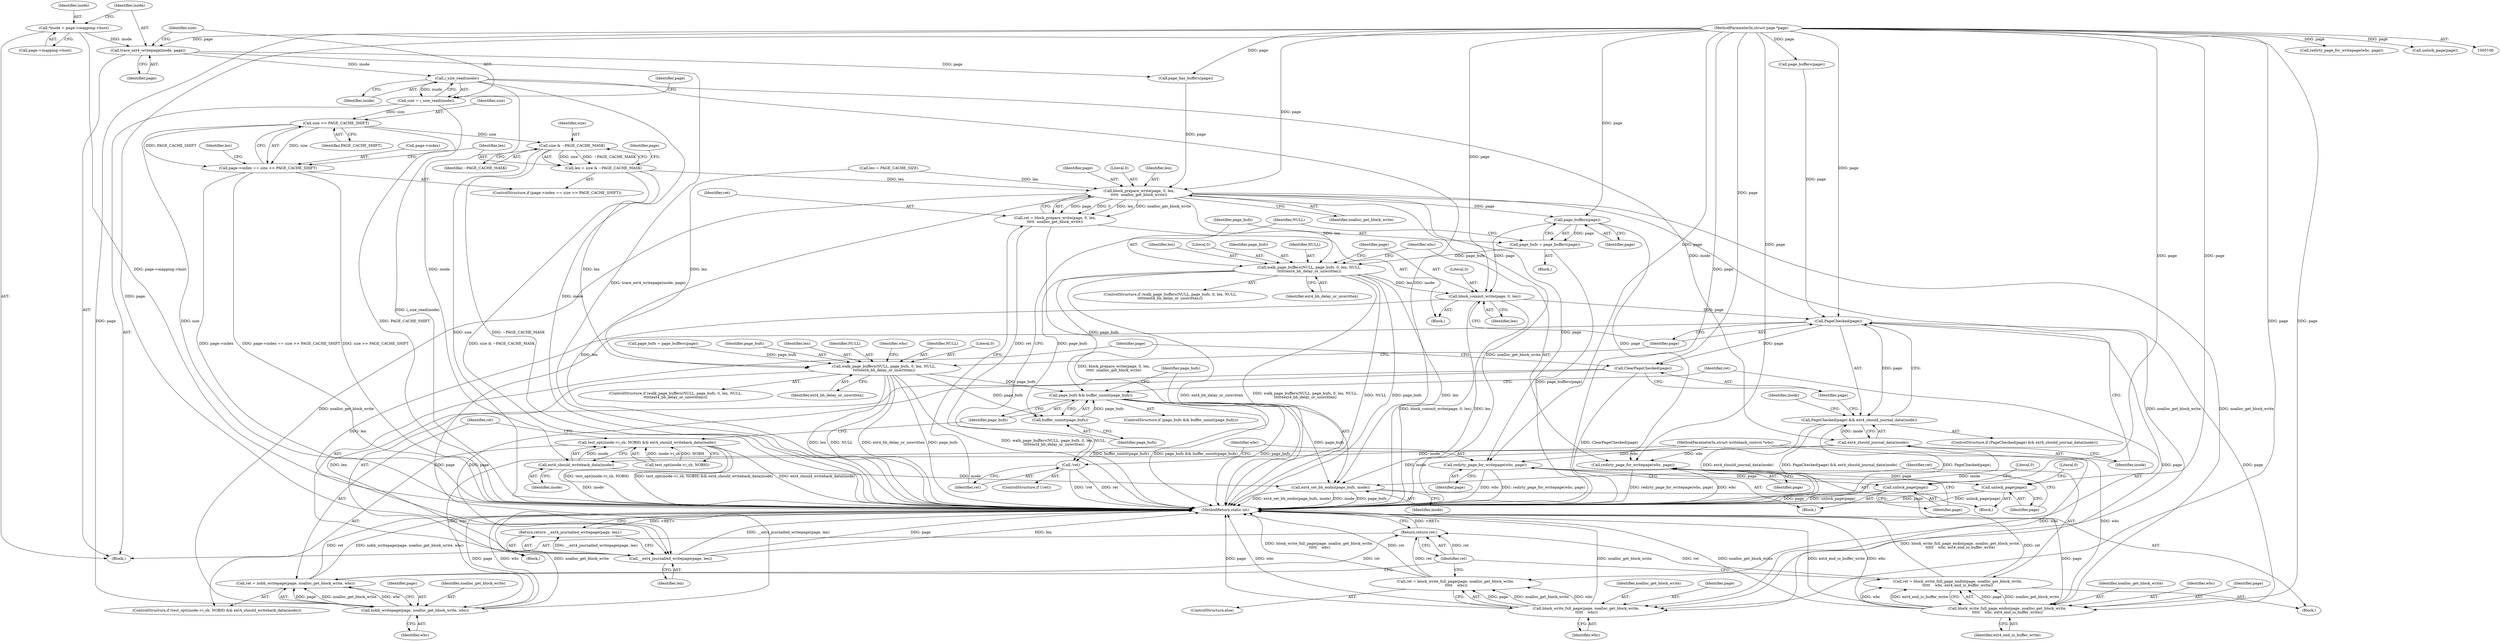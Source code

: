 digraph "0_linux_744692dc059845b2a3022119871846e74d4f6e11_12@API" {
"1000133" [label="(Call,i_size_read(inode))"];
"1000128" [label="(Call,trace_ext4_writepage(inode, page))"];
"1000121" [label="(Call,*inode = page->mapping->host)"];
"1000107" [label="(MethodParameterIn,struct page *page)"];
"1000131" [label="(Call,size = i_size_read(inode))"];
"1000140" [label="(Call,size >> PAGE_CACHE_SHIFT)"];
"1000136" [label="(Call,page->index == size >> PAGE_CACHE_SHIFT)"];
"1000145" [label="(Call,size & ~PAGE_CACHE_MASK)"];
"1000143" [label="(Call,len = size & ~PAGE_CACHE_MASK)"];
"1000161" [label="(Call,walk_page_buffers(NULL, page_bufs, 0, len, NULL,\n\t\t\t\t\text4_bh_delay_or_unwritten))"];
"1000232" [label="(Call,__ext4_journalled_writepage(page, len))"];
"1000231" [label="(Return,return __ext4_journalled_writepage(page, len);)"];
"1000252" [label="(Call,page_bufs && buffer_uninit(page_bufs))"];
"1000257" [label="(Call,ext4_set_bh_endio(page_bufs, inode))"];
"1000254" [label="(Call,buffer_uninit(page_bufs))"];
"1000180" [label="(Call,block_prepare_write(page, 0, len,\n\t\t\t\t\t  noalloc_get_block_write))"];
"1000178" [label="(Call,ret = block_prepare_write(page, 0, len,\n\t\t\t\t\t  noalloc_get_block_write))"];
"1000186" [label="(Call,!ret)"];
"1000191" [label="(Call,page_buffers(page))"];
"1000189" [label="(Call,page_bufs = page_buffers(page))"];
"1000194" [label="(Call,walk_page_buffers(NULL, page_bufs, 0, len, NULL,\n\t\t\t\t\t\text4_bh_delay_or_unwritten))"];
"1000218" [label="(Call,block_commit_write(page, 0, len))"];
"1000224" [label="(Call,PageChecked(page))"];
"1000223" [label="(Call,PageChecked(page) && ext4_should_journal_data(inode))"];
"1000229" [label="(Call,ClearPageChecked(page))"];
"1000246" [label="(Call,nobh_writepage(page, noalloc_get_block_write, wbc))"];
"1000244" [label="(Call,ret = nobh_writepage(page, noalloc_get_block_write, wbc))"];
"1000274" [label="(Return,return ret;)"];
"1000262" [label="(Call,block_write_full_page_endio(page, noalloc_get_block_write,\n\t\t\t\t\t    wbc, ext4_end_io_buffer_write))"];
"1000260" [label="(Call,ret = block_write_full_page_endio(page, noalloc_get_block_write,\n\t\t\t\t\t    wbc, ext4_end_io_buffer_write))"];
"1000270" [label="(Call,block_write_full_page(page, noalloc_get_block_write,\n \t\t\t\t\t    wbc))"];
"1000268" [label="(Call,ret = block_write_full_page(page, noalloc_get_block_write,\n \t\t\t\t\t    wbc))"];
"1000202" [label="(Call,redirty_page_for_writepage(wbc, page))"];
"1000205" [label="(Call,unlock_page(page))"];
"1000211" [label="(Call,redirty_page_for_writepage(wbc, page))"];
"1000214" [label="(Call,unlock_page(page))"];
"1000226" [label="(Call,ext4_should_journal_data(inode))"];
"1000242" [label="(Call,ext4_should_writeback_data(inode))"];
"1000236" [label="(Call,test_opt(inode->i_sb, NOBH) && ext4_should_writeback_data(inode))"];
"1000232" [label="(Call,__ext4_journalled_writepage(page, len))"];
"1000230" [label="(Identifier,page)"];
"1000181" [label="(Identifier,page)"];
"1000177" [label="(Block,)"];
"1000217" [label="(Literal,0)"];
"1000272" [label="(Identifier,noalloc_get_block_write)"];
"1000201" [label="(Block,)"];
"1000135" [label="(ControlStructure,if (page->index == size >> PAGE_CACHE_SHIFT))"];
"1000149" [label="(Call,len = PAGE_CACHE_SIZE)"];
"1000268" [label="(Call,ret = block_write_full_page(page, noalloc_get_block_write,\n \t\t\t\t\t    wbc))"];
"1000206" [label="(Identifier,page)"];
"1000264" [label="(Identifier,noalloc_get_block_write)"];
"1000234" [label="(Identifier,len)"];
"1000182" [label="(Literal,0)"];
"1000262" [label="(Call,block_write_full_page_endio(page, noalloc_get_block_write,\n\t\t\t\t\t    wbc, ext4_end_io_buffer_write))"];
"1000131" [label="(Call,size = i_size_read(inode))"];
"1000259" [label="(Identifier,inode)"];
"1000211" [label="(Call,redirty_page_for_writepage(wbc, page))"];
"1000253" [label="(Identifier,page_bufs)"];
"1000248" [label="(Identifier,noalloc_get_block_write)"];
"1000221" [label="(Identifier,len)"];
"1000219" [label="(Identifier,page)"];
"1000158" [label="(Call,page_buffers(page))"];
"1000199" [label="(Identifier,NULL)"];
"1000132" [label="(Identifier,size)"];
"1000239" [label="(Identifier,inode)"];
"1000183" [label="(Identifier,len)"];
"1000204" [label="(Identifier,page)"];
"1000184" [label="(Identifier,noalloc_get_block_write)"];
"1000161" [label="(Call,walk_page_buffers(NULL, page_bufs, 0, len, NULL,\n\t\t\t\t\text4_bh_delay_or_unwritten))"];
"1000144" [label="(Identifier,len)"];
"1000146" [label="(Identifier,size)"];
"1000178" [label="(Call,ret = block_prepare_write(page, 0, len,\n\t\t\t\t\t  noalloc_get_block_write))"];
"1000226" [label="(Call,ext4_should_journal_data(inode))"];
"1000245" [label="(Identifier,ret)"];
"1000243" [label="(Identifier,inode)"];
"1000196" [label="(Identifier,page_bufs)"];
"1000233" [label="(Identifier,page)"];
"1000203" [label="(Identifier,wbc)"];
"1000255" [label="(Identifier,page_bufs)"];
"1000187" [label="(Identifier,ret)"];
"1000269" [label="(Identifier,ret)"];
"1000228" [label="(Block,)"];
"1000225" [label="(Identifier,page)"];
"1000265" [label="(Identifier,wbc)"];
"1000190" [label="(Identifier,page_bufs)"];
"1000251" [label="(ControlStructure,if (page_bufs && buffer_uninit(page_bufs)))"];
"1000258" [label="(Identifier,page_bufs)"];
"1000160" [label="(ControlStructure,if (walk_page_buffers(NULL, page_bufs, 0, len, NULL,\n\t\t\t\t\text4_bh_delay_or_unwritten)))"];
"1000166" [label="(Identifier,NULL)"];
"1000129" [label="(Identifier,inode)"];
"1000153" [label="(Call,page_has_buffers(page))"];
"1000167" [label="(Identifier,ext4_bh_delay_or_unwritten)"];
"1000223" [label="(Call,PageChecked(page) && ext4_should_journal_data(inode))"];
"1000130" [label="(Identifier,page)"];
"1000235" [label="(ControlStructure,if (test_opt(inode->i_sb, NOBH) && ext4_should_writeback_data(inode)))"];
"1000170" [label="(Identifier,wbc)"];
"1000242" [label="(Call,ext4_should_writeback_data(inode))"];
"1000215" [label="(Identifier,page)"];
"1000107" [label="(MethodParameterIn,struct page *page)"];
"1000188" [label="(Block,)"];
"1000180" [label="(Call,block_prepare_write(page, 0, len,\n\t\t\t\t\t  noalloc_get_block_write))"];
"1000236" [label="(Call,test_opt(inode->i_sb, NOBH) && ext4_should_writeback_data(inode))"];
"1000208" [label="(Literal,0)"];
"1000133" [label="(Call,i_size_read(inode))"];
"1000185" [label="(ControlStructure,if (!ret))"];
"1000275" [label="(Identifier,ret)"];
"1000252" [label="(Call,page_bufs && buffer_uninit(page_bufs))"];
"1000218" [label="(Call,block_commit_write(page, 0, len))"];
"1000109" [label="(Block,)"];
"1000154" [label="(Identifier,page)"];
"1000267" [label="(ControlStructure,else)"];
"1000193" [label="(ControlStructure,if (walk_page_buffers(NULL, page_bufs, 0, len, NULL,\n\t\t\t\t\t\text4_bh_delay_or_unwritten)))"];
"1000136" [label="(Call,page->index == size >> PAGE_CACHE_SHIFT)"];
"1000263" [label="(Identifier,page)"];
"1000213" [label="(Identifier,page)"];
"1000145" [label="(Call,size & ~PAGE_CACHE_MASK)"];
"1000137" [label="(Call,page->index)"];
"1000123" [label="(Call,page->mapping->host)"];
"1000200" [label="(Identifier,ext4_bh_delay_or_unwritten)"];
"1000162" [label="(Identifier,NULL)"];
"1000210" [label="(Block,)"];
"1000261" [label="(Identifier,ret)"];
"1000276" [label="(MethodReturn,static int)"];
"1000212" [label="(Identifier,wbc)"];
"1000220" [label="(Literal,0)"];
"1000164" [label="(Literal,0)"];
"1000273" [label="(Identifier,wbc)"];
"1000147" [label="(Identifier,~PAGE_CACHE_MASK)"];
"1000195" [label="(Identifier,NULL)"];
"1000205" [label="(Call,unlock_page(page))"];
"1000247" [label="(Identifier,page)"];
"1000140" [label="(Call,size >> PAGE_CACHE_SHIFT)"];
"1000192" [label="(Identifier,page)"];
"1000179" [label="(Identifier,ret)"];
"1000271" [label="(Identifier,page)"];
"1000169" [label="(Call,redirty_page_for_writepage(wbc, page))"];
"1000222" [label="(ControlStructure,if (PageChecked(page) && ext4_should_journal_data(inode)))"];
"1000134" [label="(Identifier,inode)"];
"1000194" [label="(Call,walk_page_buffers(NULL, page_bufs, 0, len, NULL,\n\t\t\t\t\t\text4_bh_delay_or_unwritten))"];
"1000128" [label="(Call,trace_ext4_writepage(inode, page))"];
"1000227" [label="(Identifier,inode)"];
"1000260" [label="(Call,ret = block_write_full_page_endio(page, noalloc_get_block_write,\n\t\t\t\t\t    wbc, ext4_end_io_buffer_write))"];
"1000224" [label="(Call,PageChecked(page))"];
"1000186" [label="(Call,!ret)"];
"1000138" [label="(Identifier,page)"];
"1000256" [label="(Block,)"];
"1000156" [label="(Call,page_bufs = page_buffers(page))"];
"1000237" [label="(Call,test_opt(inode->i_sb, NOBH))"];
"1000121" [label="(Call,*inode = page->mapping->host)"];
"1000270" [label="(Call,block_write_full_page(page, noalloc_get_block_write,\n \t\t\t\t\t    wbc))"];
"1000202" [label="(Call,redirty_page_for_writepage(wbc, page))"];
"1000172" [label="(Call,unlock_page(page))"];
"1000246" [label="(Call,nobh_writepage(page, noalloc_get_block_write, wbc))"];
"1000198" [label="(Identifier,len)"];
"1000122" [label="(Identifier,inode)"];
"1000141" [label="(Identifier,size)"];
"1000163" [label="(Identifier,page_bufs)"];
"1000244" [label="(Call,ret = nobh_writepage(page, noalloc_get_block_write, wbc))"];
"1000257" [label="(Call,ext4_set_bh_endio(page_bufs, inode))"];
"1000197" [label="(Literal,0)"];
"1000231" [label="(Return,return __ext4_journalled_writepage(page, len);)"];
"1000214" [label="(Call,unlock_page(page))"];
"1000189" [label="(Call,page_bufs = page_buffers(page))"];
"1000266" [label="(Identifier,ext4_end_io_buffer_write)"];
"1000142" [label="(Identifier,PAGE_CACHE_SHIFT)"];
"1000229" [label="(Call,ClearPageChecked(page))"];
"1000143" [label="(Call,len = size & ~PAGE_CACHE_MASK)"];
"1000249" [label="(Identifier,wbc)"];
"1000165" [label="(Identifier,len)"];
"1000108" [label="(MethodParameterIn,struct writeback_control *wbc)"];
"1000150" [label="(Identifier,len)"];
"1000254" [label="(Call,buffer_uninit(page_bufs))"];
"1000274" [label="(Return,return ret;)"];
"1000191" [label="(Call,page_buffers(page))"];
"1000133" -> "1000131"  [label="AST: "];
"1000133" -> "1000134"  [label="CFG: "];
"1000134" -> "1000133"  [label="AST: "];
"1000131" -> "1000133"  [label="CFG: "];
"1000133" -> "1000276"  [label="DDG: inode"];
"1000133" -> "1000131"  [label="DDG: inode"];
"1000128" -> "1000133"  [label="DDG: inode"];
"1000133" -> "1000226"  [label="DDG: inode"];
"1000133" -> "1000242"  [label="DDG: inode"];
"1000133" -> "1000257"  [label="DDG: inode"];
"1000128" -> "1000109"  [label="AST: "];
"1000128" -> "1000130"  [label="CFG: "];
"1000129" -> "1000128"  [label="AST: "];
"1000130" -> "1000128"  [label="AST: "];
"1000132" -> "1000128"  [label="CFG: "];
"1000128" -> "1000276"  [label="DDG: trace_ext4_writepage(inode, page)"];
"1000121" -> "1000128"  [label="DDG: inode"];
"1000107" -> "1000128"  [label="DDG: page"];
"1000128" -> "1000153"  [label="DDG: page"];
"1000121" -> "1000109"  [label="AST: "];
"1000121" -> "1000123"  [label="CFG: "];
"1000122" -> "1000121"  [label="AST: "];
"1000123" -> "1000121"  [label="AST: "];
"1000129" -> "1000121"  [label="CFG: "];
"1000121" -> "1000276"  [label="DDG: page->mapping->host"];
"1000107" -> "1000106"  [label="AST: "];
"1000107" -> "1000276"  [label="DDG: page"];
"1000107" -> "1000153"  [label="DDG: page"];
"1000107" -> "1000158"  [label="DDG: page"];
"1000107" -> "1000169"  [label="DDG: page"];
"1000107" -> "1000172"  [label="DDG: page"];
"1000107" -> "1000180"  [label="DDG: page"];
"1000107" -> "1000191"  [label="DDG: page"];
"1000107" -> "1000202"  [label="DDG: page"];
"1000107" -> "1000205"  [label="DDG: page"];
"1000107" -> "1000211"  [label="DDG: page"];
"1000107" -> "1000214"  [label="DDG: page"];
"1000107" -> "1000218"  [label="DDG: page"];
"1000107" -> "1000224"  [label="DDG: page"];
"1000107" -> "1000229"  [label="DDG: page"];
"1000107" -> "1000232"  [label="DDG: page"];
"1000107" -> "1000246"  [label="DDG: page"];
"1000107" -> "1000262"  [label="DDG: page"];
"1000107" -> "1000270"  [label="DDG: page"];
"1000131" -> "1000109"  [label="AST: "];
"1000132" -> "1000131"  [label="AST: "];
"1000138" -> "1000131"  [label="CFG: "];
"1000131" -> "1000276"  [label="DDG: i_size_read(inode)"];
"1000131" -> "1000140"  [label="DDG: size"];
"1000140" -> "1000136"  [label="AST: "];
"1000140" -> "1000142"  [label="CFG: "];
"1000141" -> "1000140"  [label="AST: "];
"1000142" -> "1000140"  [label="AST: "];
"1000136" -> "1000140"  [label="CFG: "];
"1000140" -> "1000276"  [label="DDG: PAGE_CACHE_SHIFT"];
"1000140" -> "1000276"  [label="DDG: size"];
"1000140" -> "1000136"  [label="DDG: size"];
"1000140" -> "1000136"  [label="DDG: PAGE_CACHE_SHIFT"];
"1000140" -> "1000145"  [label="DDG: size"];
"1000136" -> "1000135"  [label="AST: "];
"1000137" -> "1000136"  [label="AST: "];
"1000144" -> "1000136"  [label="CFG: "];
"1000150" -> "1000136"  [label="CFG: "];
"1000136" -> "1000276"  [label="DDG: size >> PAGE_CACHE_SHIFT"];
"1000136" -> "1000276"  [label="DDG: page->index == size >> PAGE_CACHE_SHIFT"];
"1000136" -> "1000276"  [label="DDG: page->index"];
"1000145" -> "1000143"  [label="AST: "];
"1000145" -> "1000147"  [label="CFG: "];
"1000146" -> "1000145"  [label="AST: "];
"1000147" -> "1000145"  [label="AST: "];
"1000143" -> "1000145"  [label="CFG: "];
"1000145" -> "1000276"  [label="DDG: size"];
"1000145" -> "1000276"  [label="DDG: ~PAGE_CACHE_MASK"];
"1000145" -> "1000143"  [label="DDG: size"];
"1000145" -> "1000143"  [label="DDG: ~PAGE_CACHE_MASK"];
"1000143" -> "1000135"  [label="AST: "];
"1000144" -> "1000143"  [label="AST: "];
"1000154" -> "1000143"  [label="CFG: "];
"1000143" -> "1000276"  [label="DDG: size & ~PAGE_CACHE_MASK"];
"1000143" -> "1000161"  [label="DDG: len"];
"1000143" -> "1000180"  [label="DDG: len"];
"1000161" -> "1000160"  [label="AST: "];
"1000161" -> "1000167"  [label="CFG: "];
"1000162" -> "1000161"  [label="AST: "];
"1000163" -> "1000161"  [label="AST: "];
"1000164" -> "1000161"  [label="AST: "];
"1000165" -> "1000161"  [label="AST: "];
"1000166" -> "1000161"  [label="AST: "];
"1000167" -> "1000161"  [label="AST: "];
"1000170" -> "1000161"  [label="CFG: "];
"1000225" -> "1000161"  [label="CFG: "];
"1000161" -> "1000276"  [label="DDG: NULL"];
"1000161" -> "1000276"  [label="DDG: ext4_bh_delay_or_unwritten"];
"1000161" -> "1000276"  [label="DDG: page_bufs"];
"1000161" -> "1000276"  [label="DDG: walk_page_buffers(NULL, page_bufs, 0, len, NULL,\n\t\t\t\t\text4_bh_delay_or_unwritten)"];
"1000161" -> "1000276"  [label="DDG: len"];
"1000156" -> "1000161"  [label="DDG: page_bufs"];
"1000149" -> "1000161"  [label="DDG: len"];
"1000161" -> "1000232"  [label="DDG: len"];
"1000161" -> "1000252"  [label="DDG: page_bufs"];
"1000161" -> "1000254"  [label="DDG: page_bufs"];
"1000232" -> "1000231"  [label="AST: "];
"1000232" -> "1000234"  [label="CFG: "];
"1000233" -> "1000232"  [label="AST: "];
"1000234" -> "1000232"  [label="AST: "];
"1000231" -> "1000232"  [label="CFG: "];
"1000232" -> "1000276"  [label="DDG: page"];
"1000232" -> "1000276"  [label="DDG: __ext4_journalled_writepage(page, len)"];
"1000232" -> "1000276"  [label="DDG: len"];
"1000232" -> "1000231"  [label="DDG: __ext4_journalled_writepage(page, len)"];
"1000229" -> "1000232"  [label="DDG: page"];
"1000218" -> "1000232"  [label="DDG: len"];
"1000231" -> "1000228"  [label="AST: "];
"1000276" -> "1000231"  [label="CFG: "];
"1000231" -> "1000276"  [label="DDG: <RET>"];
"1000252" -> "1000251"  [label="AST: "];
"1000252" -> "1000253"  [label="CFG: "];
"1000252" -> "1000254"  [label="CFG: "];
"1000253" -> "1000252"  [label="AST: "];
"1000254" -> "1000252"  [label="AST: "];
"1000258" -> "1000252"  [label="CFG: "];
"1000269" -> "1000252"  [label="CFG: "];
"1000252" -> "1000276"  [label="DDG: page_bufs"];
"1000252" -> "1000276"  [label="DDG: buffer_uninit(page_bufs)"];
"1000252" -> "1000276"  [label="DDG: page_bufs && buffer_uninit(page_bufs)"];
"1000254" -> "1000252"  [label="DDG: page_bufs"];
"1000194" -> "1000252"  [label="DDG: page_bufs"];
"1000252" -> "1000257"  [label="DDG: page_bufs"];
"1000257" -> "1000256"  [label="AST: "];
"1000257" -> "1000259"  [label="CFG: "];
"1000258" -> "1000257"  [label="AST: "];
"1000259" -> "1000257"  [label="AST: "];
"1000261" -> "1000257"  [label="CFG: "];
"1000257" -> "1000276"  [label="DDG: inode"];
"1000257" -> "1000276"  [label="DDG: page_bufs"];
"1000257" -> "1000276"  [label="DDG: ext4_set_bh_endio(page_bufs, inode)"];
"1000226" -> "1000257"  [label="DDG: inode"];
"1000242" -> "1000257"  [label="DDG: inode"];
"1000254" -> "1000255"  [label="CFG: "];
"1000255" -> "1000254"  [label="AST: "];
"1000194" -> "1000254"  [label="DDG: page_bufs"];
"1000180" -> "1000178"  [label="AST: "];
"1000180" -> "1000184"  [label="CFG: "];
"1000181" -> "1000180"  [label="AST: "];
"1000182" -> "1000180"  [label="AST: "];
"1000183" -> "1000180"  [label="AST: "];
"1000184" -> "1000180"  [label="AST: "];
"1000178" -> "1000180"  [label="CFG: "];
"1000180" -> "1000276"  [label="DDG: noalloc_get_block_write"];
"1000180" -> "1000276"  [label="DDG: len"];
"1000180" -> "1000178"  [label="DDG: page"];
"1000180" -> "1000178"  [label="DDG: 0"];
"1000180" -> "1000178"  [label="DDG: len"];
"1000180" -> "1000178"  [label="DDG: noalloc_get_block_write"];
"1000153" -> "1000180"  [label="DDG: page"];
"1000149" -> "1000180"  [label="DDG: len"];
"1000180" -> "1000191"  [label="DDG: page"];
"1000180" -> "1000194"  [label="DDG: len"];
"1000180" -> "1000211"  [label="DDG: page"];
"1000180" -> "1000246"  [label="DDG: noalloc_get_block_write"];
"1000180" -> "1000262"  [label="DDG: noalloc_get_block_write"];
"1000180" -> "1000270"  [label="DDG: noalloc_get_block_write"];
"1000178" -> "1000177"  [label="AST: "];
"1000179" -> "1000178"  [label="AST: "];
"1000187" -> "1000178"  [label="CFG: "];
"1000178" -> "1000276"  [label="DDG: block_prepare_write(page, 0, len,\n\t\t\t\t\t  noalloc_get_block_write)"];
"1000178" -> "1000186"  [label="DDG: ret"];
"1000186" -> "1000185"  [label="AST: "];
"1000186" -> "1000187"  [label="CFG: "];
"1000187" -> "1000186"  [label="AST: "];
"1000190" -> "1000186"  [label="CFG: "];
"1000212" -> "1000186"  [label="CFG: "];
"1000186" -> "1000276"  [label="DDG: !ret"];
"1000186" -> "1000276"  [label="DDG: ret"];
"1000191" -> "1000189"  [label="AST: "];
"1000191" -> "1000192"  [label="CFG: "];
"1000192" -> "1000191"  [label="AST: "];
"1000189" -> "1000191"  [label="CFG: "];
"1000191" -> "1000189"  [label="DDG: page"];
"1000191" -> "1000202"  [label="DDG: page"];
"1000191" -> "1000218"  [label="DDG: page"];
"1000189" -> "1000188"  [label="AST: "];
"1000190" -> "1000189"  [label="AST: "];
"1000195" -> "1000189"  [label="CFG: "];
"1000189" -> "1000276"  [label="DDG: page_buffers(page)"];
"1000189" -> "1000194"  [label="DDG: page_bufs"];
"1000194" -> "1000193"  [label="AST: "];
"1000194" -> "1000200"  [label="CFG: "];
"1000195" -> "1000194"  [label="AST: "];
"1000196" -> "1000194"  [label="AST: "];
"1000197" -> "1000194"  [label="AST: "];
"1000198" -> "1000194"  [label="AST: "];
"1000199" -> "1000194"  [label="AST: "];
"1000200" -> "1000194"  [label="AST: "];
"1000203" -> "1000194"  [label="CFG: "];
"1000219" -> "1000194"  [label="CFG: "];
"1000194" -> "1000276"  [label="DDG: ext4_bh_delay_or_unwritten"];
"1000194" -> "1000276"  [label="DDG: walk_page_buffers(NULL, page_bufs, 0, len, NULL,\n\t\t\t\t\t\text4_bh_delay_or_unwritten)"];
"1000194" -> "1000276"  [label="DDG: NULL"];
"1000194" -> "1000276"  [label="DDG: page_bufs"];
"1000194" -> "1000276"  [label="DDG: len"];
"1000194" -> "1000218"  [label="DDG: len"];
"1000218" -> "1000177"  [label="AST: "];
"1000218" -> "1000221"  [label="CFG: "];
"1000219" -> "1000218"  [label="AST: "];
"1000220" -> "1000218"  [label="AST: "];
"1000221" -> "1000218"  [label="AST: "];
"1000225" -> "1000218"  [label="CFG: "];
"1000218" -> "1000276"  [label="DDG: len"];
"1000218" -> "1000276"  [label="DDG: block_commit_write(page, 0, len)"];
"1000218" -> "1000224"  [label="DDG: page"];
"1000224" -> "1000223"  [label="AST: "];
"1000224" -> "1000225"  [label="CFG: "];
"1000225" -> "1000224"  [label="AST: "];
"1000227" -> "1000224"  [label="CFG: "];
"1000223" -> "1000224"  [label="CFG: "];
"1000224" -> "1000223"  [label="DDG: page"];
"1000158" -> "1000224"  [label="DDG: page"];
"1000224" -> "1000229"  [label="DDG: page"];
"1000224" -> "1000246"  [label="DDG: page"];
"1000224" -> "1000262"  [label="DDG: page"];
"1000224" -> "1000270"  [label="DDG: page"];
"1000223" -> "1000222"  [label="AST: "];
"1000223" -> "1000226"  [label="CFG: "];
"1000226" -> "1000223"  [label="AST: "];
"1000230" -> "1000223"  [label="CFG: "];
"1000239" -> "1000223"  [label="CFG: "];
"1000223" -> "1000276"  [label="DDG: ext4_should_journal_data(inode)"];
"1000223" -> "1000276"  [label="DDG: PageChecked(page) && ext4_should_journal_data(inode)"];
"1000223" -> "1000276"  [label="DDG: PageChecked(page)"];
"1000226" -> "1000223"  [label="DDG: inode"];
"1000229" -> "1000228"  [label="AST: "];
"1000229" -> "1000230"  [label="CFG: "];
"1000230" -> "1000229"  [label="AST: "];
"1000233" -> "1000229"  [label="CFG: "];
"1000229" -> "1000276"  [label="DDG: ClearPageChecked(page)"];
"1000246" -> "1000244"  [label="AST: "];
"1000246" -> "1000249"  [label="CFG: "];
"1000247" -> "1000246"  [label="AST: "];
"1000248" -> "1000246"  [label="AST: "];
"1000249" -> "1000246"  [label="AST: "];
"1000244" -> "1000246"  [label="CFG: "];
"1000246" -> "1000276"  [label="DDG: noalloc_get_block_write"];
"1000246" -> "1000276"  [label="DDG: page"];
"1000246" -> "1000276"  [label="DDG: wbc"];
"1000246" -> "1000244"  [label="DDG: page"];
"1000246" -> "1000244"  [label="DDG: noalloc_get_block_write"];
"1000246" -> "1000244"  [label="DDG: wbc"];
"1000108" -> "1000246"  [label="DDG: wbc"];
"1000244" -> "1000235"  [label="AST: "];
"1000245" -> "1000244"  [label="AST: "];
"1000275" -> "1000244"  [label="CFG: "];
"1000244" -> "1000276"  [label="DDG: ret"];
"1000244" -> "1000276"  [label="DDG: nobh_writepage(page, noalloc_get_block_write, wbc)"];
"1000244" -> "1000274"  [label="DDG: ret"];
"1000274" -> "1000109"  [label="AST: "];
"1000274" -> "1000275"  [label="CFG: "];
"1000275" -> "1000274"  [label="AST: "];
"1000276" -> "1000274"  [label="CFG: "];
"1000274" -> "1000276"  [label="DDG: <RET>"];
"1000275" -> "1000274"  [label="DDG: ret"];
"1000268" -> "1000274"  [label="DDG: ret"];
"1000260" -> "1000274"  [label="DDG: ret"];
"1000262" -> "1000260"  [label="AST: "];
"1000262" -> "1000266"  [label="CFG: "];
"1000263" -> "1000262"  [label="AST: "];
"1000264" -> "1000262"  [label="AST: "];
"1000265" -> "1000262"  [label="AST: "];
"1000266" -> "1000262"  [label="AST: "];
"1000260" -> "1000262"  [label="CFG: "];
"1000262" -> "1000276"  [label="DDG: wbc"];
"1000262" -> "1000276"  [label="DDG: page"];
"1000262" -> "1000276"  [label="DDG: noalloc_get_block_write"];
"1000262" -> "1000276"  [label="DDG: ext4_end_io_buffer_write"];
"1000262" -> "1000260"  [label="DDG: page"];
"1000262" -> "1000260"  [label="DDG: noalloc_get_block_write"];
"1000262" -> "1000260"  [label="DDG: wbc"];
"1000262" -> "1000260"  [label="DDG: ext4_end_io_buffer_write"];
"1000108" -> "1000262"  [label="DDG: wbc"];
"1000260" -> "1000256"  [label="AST: "];
"1000261" -> "1000260"  [label="AST: "];
"1000275" -> "1000260"  [label="CFG: "];
"1000260" -> "1000276"  [label="DDG: block_write_full_page_endio(page, noalloc_get_block_write,\n\t\t\t\t\t    wbc, ext4_end_io_buffer_write)"];
"1000260" -> "1000276"  [label="DDG: ret"];
"1000270" -> "1000268"  [label="AST: "];
"1000270" -> "1000273"  [label="CFG: "];
"1000271" -> "1000270"  [label="AST: "];
"1000272" -> "1000270"  [label="AST: "];
"1000273" -> "1000270"  [label="AST: "];
"1000268" -> "1000270"  [label="CFG: "];
"1000270" -> "1000276"  [label="DDG: wbc"];
"1000270" -> "1000276"  [label="DDG: noalloc_get_block_write"];
"1000270" -> "1000276"  [label="DDG: page"];
"1000270" -> "1000268"  [label="DDG: page"];
"1000270" -> "1000268"  [label="DDG: noalloc_get_block_write"];
"1000270" -> "1000268"  [label="DDG: wbc"];
"1000108" -> "1000270"  [label="DDG: wbc"];
"1000268" -> "1000267"  [label="AST: "];
"1000269" -> "1000268"  [label="AST: "];
"1000275" -> "1000268"  [label="CFG: "];
"1000268" -> "1000276"  [label="DDG: ret"];
"1000268" -> "1000276"  [label="DDG: block_write_full_page(page, noalloc_get_block_write,\n \t\t\t\t\t    wbc)"];
"1000202" -> "1000201"  [label="AST: "];
"1000202" -> "1000204"  [label="CFG: "];
"1000203" -> "1000202"  [label="AST: "];
"1000204" -> "1000202"  [label="AST: "];
"1000206" -> "1000202"  [label="CFG: "];
"1000202" -> "1000276"  [label="DDG: wbc"];
"1000202" -> "1000276"  [label="DDG: redirty_page_for_writepage(wbc, page)"];
"1000108" -> "1000202"  [label="DDG: wbc"];
"1000202" -> "1000205"  [label="DDG: page"];
"1000205" -> "1000201"  [label="AST: "];
"1000205" -> "1000206"  [label="CFG: "];
"1000206" -> "1000205"  [label="AST: "];
"1000208" -> "1000205"  [label="CFG: "];
"1000205" -> "1000276"  [label="DDG: page"];
"1000205" -> "1000276"  [label="DDG: unlock_page(page)"];
"1000211" -> "1000210"  [label="AST: "];
"1000211" -> "1000213"  [label="CFG: "];
"1000212" -> "1000211"  [label="AST: "];
"1000213" -> "1000211"  [label="AST: "];
"1000215" -> "1000211"  [label="CFG: "];
"1000211" -> "1000276"  [label="DDG: wbc"];
"1000211" -> "1000276"  [label="DDG: redirty_page_for_writepage(wbc, page)"];
"1000108" -> "1000211"  [label="DDG: wbc"];
"1000211" -> "1000214"  [label="DDG: page"];
"1000214" -> "1000210"  [label="AST: "];
"1000214" -> "1000215"  [label="CFG: "];
"1000215" -> "1000214"  [label="AST: "];
"1000217" -> "1000214"  [label="CFG: "];
"1000214" -> "1000276"  [label="DDG: unlock_page(page)"];
"1000214" -> "1000276"  [label="DDG: page"];
"1000226" -> "1000227"  [label="CFG: "];
"1000227" -> "1000226"  [label="AST: "];
"1000226" -> "1000276"  [label="DDG: inode"];
"1000226" -> "1000242"  [label="DDG: inode"];
"1000242" -> "1000236"  [label="AST: "];
"1000242" -> "1000243"  [label="CFG: "];
"1000243" -> "1000242"  [label="AST: "];
"1000236" -> "1000242"  [label="CFG: "];
"1000242" -> "1000276"  [label="DDG: inode"];
"1000242" -> "1000236"  [label="DDG: inode"];
"1000236" -> "1000235"  [label="AST: "];
"1000236" -> "1000237"  [label="CFG: "];
"1000237" -> "1000236"  [label="AST: "];
"1000245" -> "1000236"  [label="CFG: "];
"1000253" -> "1000236"  [label="CFG: "];
"1000236" -> "1000276"  [label="DDG: test_opt(inode->i_sb, NOBH)"];
"1000236" -> "1000276"  [label="DDG: test_opt(inode->i_sb, NOBH) && ext4_should_writeback_data(inode)"];
"1000236" -> "1000276"  [label="DDG: ext4_should_writeback_data(inode)"];
"1000237" -> "1000236"  [label="DDG: inode->i_sb"];
"1000237" -> "1000236"  [label="DDG: NOBH"];
}
